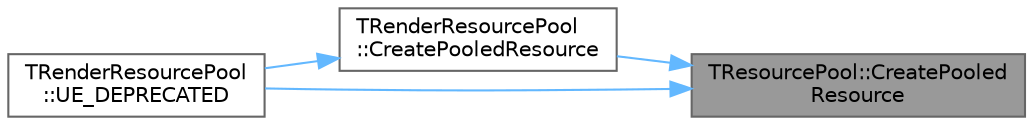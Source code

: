 digraph "TResourcePool::CreatePooledResource"
{
 // INTERACTIVE_SVG=YES
 // LATEX_PDF_SIZE
  bgcolor="transparent";
  edge [fontname=Helvetica,fontsize=10,labelfontname=Helvetica,labelfontsize=10];
  node [fontname=Helvetica,fontsize=10,shape=box,height=0.2,width=0.4];
  rankdir="RL";
  Node1 [id="Node000001",label="TResourcePool::CreatePooled\lResource",height=0.2,width=0.4,color="gray40", fillcolor="grey60", style="filled", fontcolor="black",tooltip="Creates a pooled resource."];
  Node1 -> Node2 [id="edge1_Node000001_Node000002",dir="back",color="steelblue1",style="solid",tooltip=" "];
  Node2 [id="Node000002",label="TRenderResourcePool\l::CreatePooledResource",height=0.2,width=0.4,color="grey40", fillcolor="white", style="filled",URL="$d6/d68/classTRenderResourcePool.html#ae63fdadf4f2fdfcc4a9ba4e145b309bd",tooltip="Creates a pooled resource."];
  Node2 -> Node3 [id="edge2_Node000002_Node000003",dir="back",color="steelblue1",style="solid",tooltip=" "];
  Node3 [id="Node000003",label="TRenderResourcePool\l::UE_DEPRECATED",height=0.2,width=0.4,color="grey40", fillcolor="white", style="filled",URL="$d6/d68/classTRenderResourcePool.html#adf37e17a124f5edbc0fd349c1f9114e0",tooltip=" "];
  Node1 -> Node3 [id="edge3_Node000001_Node000003",dir="back",color="steelblue1",style="solid",tooltip=" "];
}
